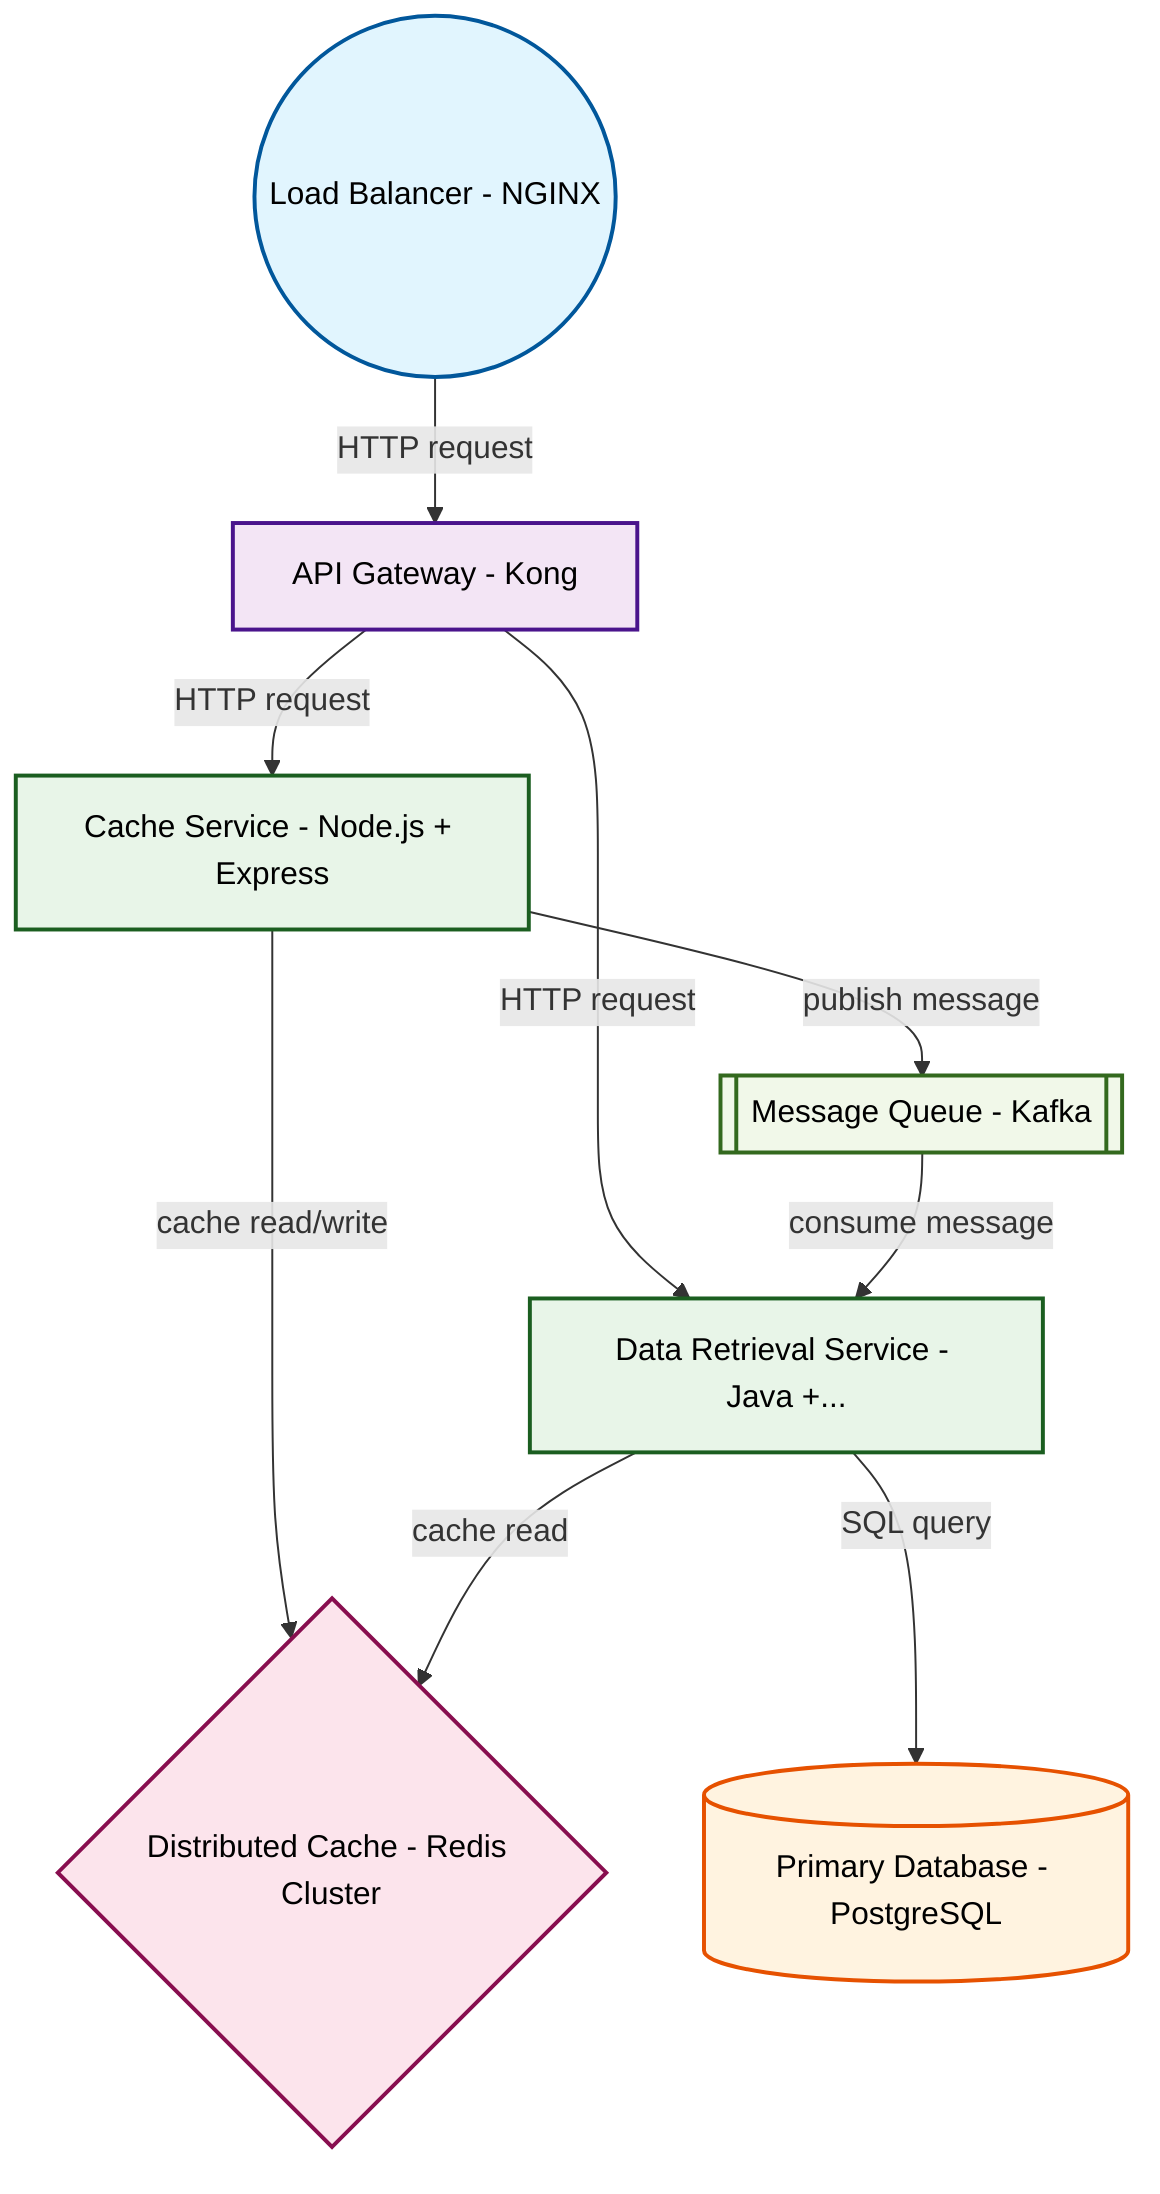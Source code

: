 graph TB

    %% Professional Software Architecture Styling
    classDef userInterface fill:#e1f5fe,stroke:#01579b,stroke-width:2px,color:#000
    classDef apiLayer fill:#f3e5f5,stroke:#4a148c,stroke-width:2px,color:#000
    classDef service fill:#e8f5e8,stroke:#1b5e20,stroke-width:2px,color:#000
    classDef database fill:#fff3e0,stroke:#e65100,stroke-width:2px,color:#000
    classDef cache fill:#fce4ec,stroke:#880e4f,stroke-width:2px,color:#000
    classDef external fill:#f1f8e9,stroke:#33691e,stroke-width:2px,color:#000

    lb1((Load Balancer - NGINX))
    api1[API Gateway - Kong]
    service1[Cache Service - Node.js + Express]
    service2[Data Retrieval Service - Java +...]
    cache1{Distributed Cache - Redis Cluster}
    db1[(Primary Database - PostgreSQL)]
    msgQueue[[Message Queue - Kafka]]

    lb1 -->|HTTP request| api1
    api1 -->|HTTP request| service1
    api1 -->|HTTP request| service2
    service1 -->|cache read/write| cache1
    service2 -->|SQL query| db1
    service2 -->|cache read| cache1
    service1 -->|publish message| msgQueue
    msgQueue -->|consume message| service2

    class lb1 userInterface
    class api1 apiLayer
    class service1 service
    class service2 service
    class cache1 cache
    class db1 database
    class msgQueue external